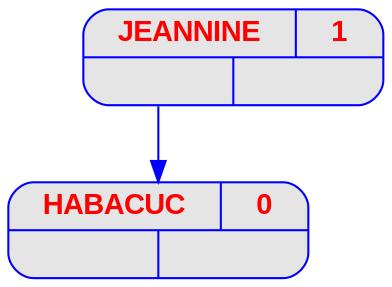 digraph  {
	node [
		fontname  = "Arial bold" 
		fontsize  = "14"
		fontcolor = "red"
		style     = "rounded, filled"
		shape     = "record"
		fillcolor = "grey90"
		color     = "blue"
		width     = "2"
	]

	edge [
		color     = "blue"
	]

	"JEANNINE
" [label = "{{<c> JEANNINE
 | <b> 1} | { <g> | <d>}}"];
	"JEANNINE
" [label = "{{<c> JEANNINE
 | <b> 1} | { <g> | <d>}}"];
	"JEANNINE
":g -> "HABACUC
";
	"HABACUC
" [label = "{{<c> HABACUC
 | <b> 0} | { <g> | <d>}}"];
	"HABACUC
" [label = "{{<c> HABACUC
 | <b> 0} | { <g> | <d>}}"];
}
